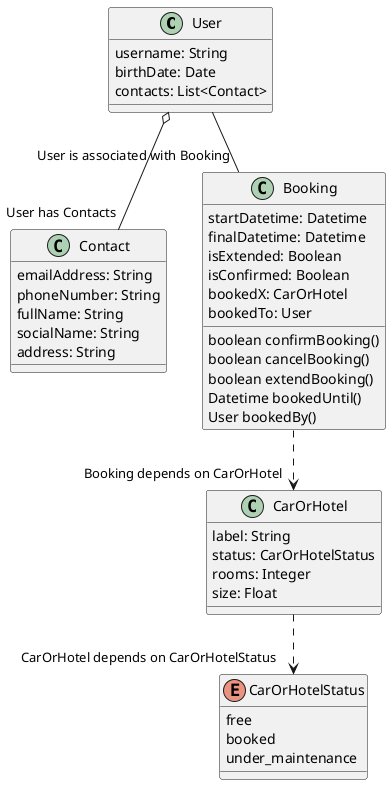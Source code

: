 @startuml
  User o-- "User has Contacts" Contact
  Booking ..> "Booking depends on CarOrHotel" CarOrHotel
  User -- "User is associated with Booking" Booking
  CarOrHotel ..> "CarOrHotel depends on CarOrHotelStatus" CarOrHotelStatus
  
  class Contact {
      emailAddress: String
      phoneNumber: String
      fullName: String
      socialName: String
      address: String
  }

  class User {
      username: String
      birthDate: Date
      contacts: List<Contact>
  }

  class Booking {
      startDatetime: Datetime
      finalDatetime: Datetime
      isExtended: Boolean
      isConfirmed: Boolean
      bookedX: CarOrHotel
      bookedTo: User

      boolean confirmBooking()
      boolean cancelBooking()
      boolean extendBooking()
      Datetime bookedUntil()
      User bookedBy()
  }

  enum CarOrHotelStatus {
    free
    booked
    under_maintenance
  }

  class CarOrHotel {
    label: String
    status: CarOrHotelStatus
    rooms: Integer
    size: Float
  }
@enduml